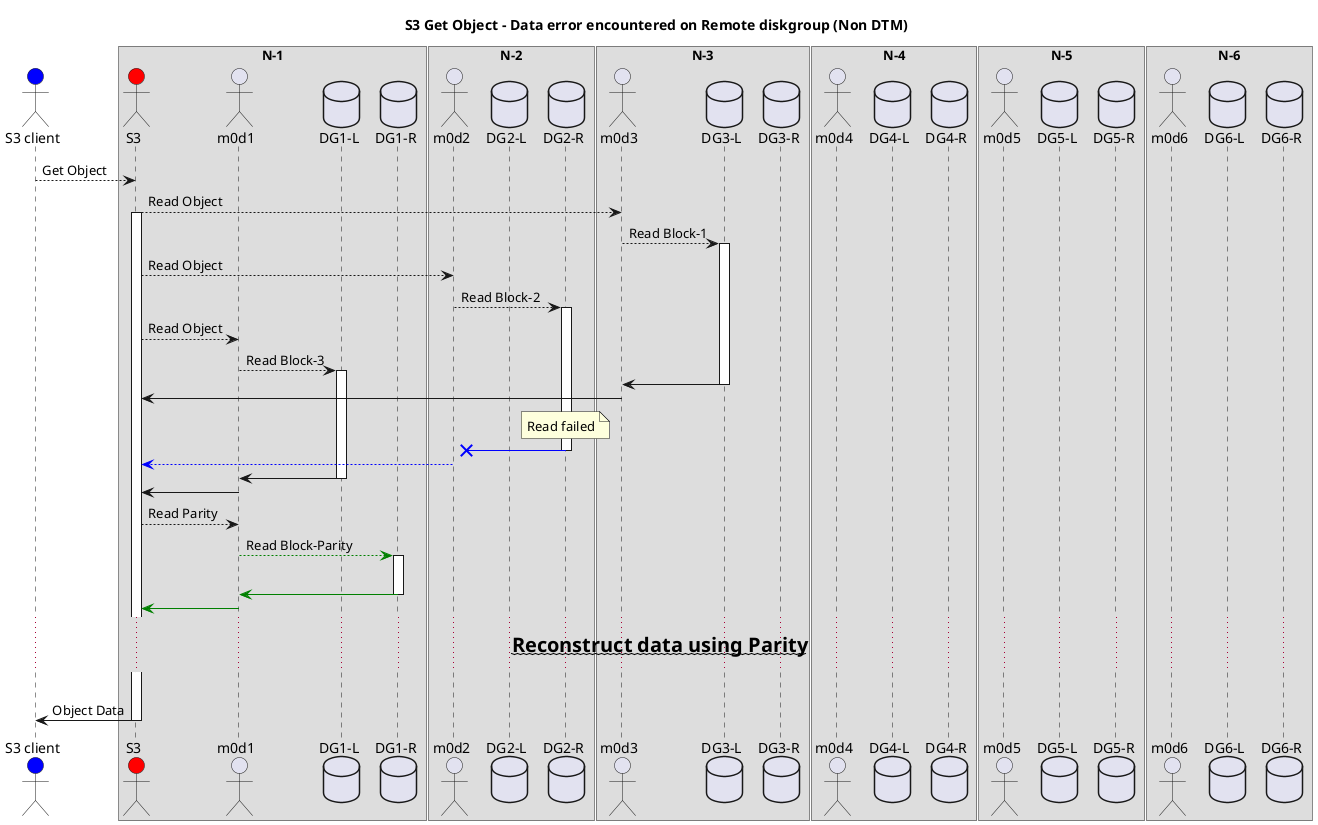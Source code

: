 @startuml
title <b>S3 Get Object - Data error encountered on Remote diskgroup (Non DTM)</b>

actor "S3 client" as S3C #blue
box "N-1"
actor S3 #red
actor m0d1
database "DG1-L"
database "DG1-R"
endbox

box "N-2"
actor m0d2
database "DG2-L"
database "DG2-R"
endbox

box "N-3"
actor m0d3
database "DG3-L"
database "DG3-R"
endbox

box "N-4"
actor m0d4
database "DG4-L"
database "DG4-R"
endbox

box "N-5"
actor m0d5
database "DG5-L"
database "DG5-R"
endbox

box "N-6"
actor m0d6
database "DG6-L"
database "DG6-R"
endbox

S3C --> S3: Get Object
S3-->m0d3 :Read Object
activate S3
m0d3 --> "DG3-L" :Read Block-1
activate "DG3-L"

S3-->m0d2 :Read Object
m0d2 --> "DG2-R" :Read Block-2
activate "DG2-R"

S3-->m0d1 :Read Object
m0d1 --> "DG1-L" :Read Block-3
activate "DG1-L"

"DG3-L" ->  m0d3
deactivate "DG3-L"
m0d3->S3

note over "DG2-R": Read failed

"DG2-R" -[#blue]>x m0d2
deactivate "DG2-R"
m0d2-[#blue]->S3

"DG1-L" ->  m0d1
deactivate "DG1-L"
m0d1->S3



S3-->m0d1 :Read Parity
m0d1-[#green]->"DG1-R" :Read Block-Parity
activate "DG1-R"
|||
"DG1-R" -[#green]>  m0d1
deactivate "DG1-R"
m0d1-[#green]>S3

... <b><size:20>~~Reconstruct data using Parity~~</b> ...
|||

S3C <- S3: Object Data
deactivate S3
@enduml


